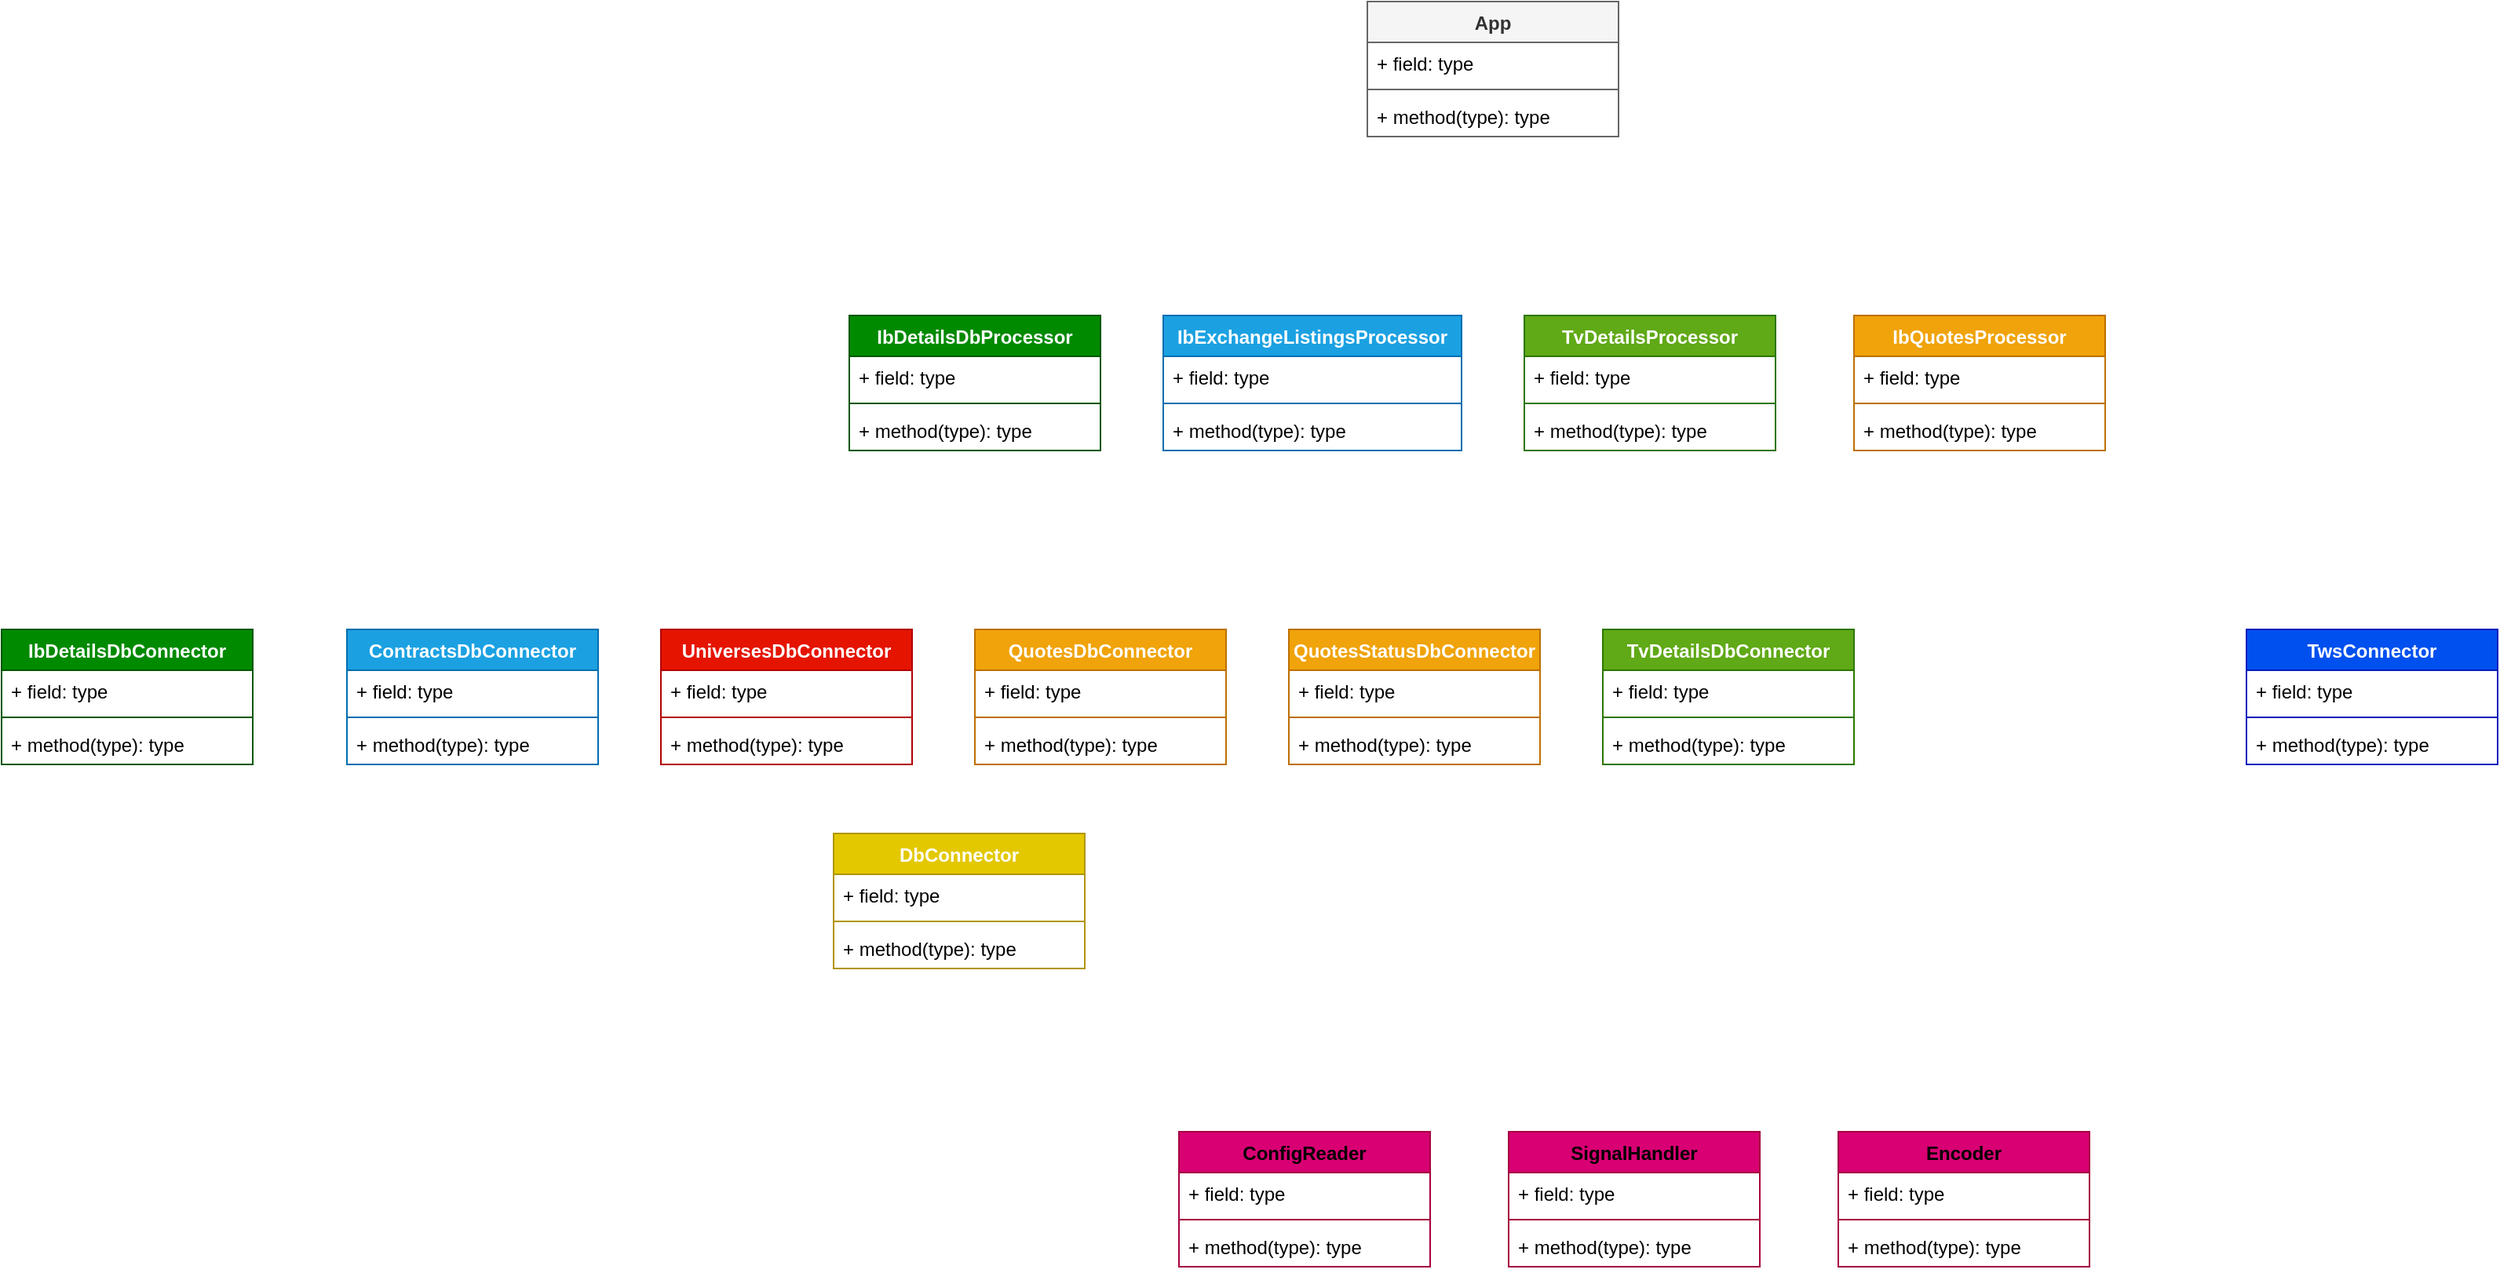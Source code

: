 <mxfile>
    <diagram id="BB7kNoiKcSq8dGjltxOb" name="Page-1">
        <mxGraphModel dx="2015" dy="1459" grid="1" gridSize="10" guides="1" tooltips="1" connect="1" arrows="1" fold="1" page="0" pageScale="1" pageWidth="827" pageHeight="1169" math="0" shadow="0">
            <root>
                <mxCell id="0"/>
                <mxCell id="1" parent="0"/>
                <mxCell id="tXkQvJT0EXjuDdd7rRlD-30" value="QuotesDbConnector" style="swimlane;fontStyle=1;align=center;verticalAlign=top;childLayout=stackLayout;horizontal=1;startSize=26;horizontalStack=0;resizeParent=1;resizeParentMax=0;resizeLast=0;collapsible=1;marginBottom=0;fillColor=#f0a30a;strokeColor=#BD7000;fontColor=#ffffff;" parent="1" vertex="1">
                    <mxGeometry x="240" y="360" width="160" height="86" as="geometry"/>
                </mxCell>
                <mxCell id="tXkQvJT0EXjuDdd7rRlD-31" value="+ field: type" style="text;strokeColor=none;fillColor=none;align=left;verticalAlign=top;spacingLeft=4;spacingRight=4;overflow=hidden;rotatable=0;points=[[0,0.5],[1,0.5]];portConstraint=eastwest;" parent="tXkQvJT0EXjuDdd7rRlD-30" vertex="1">
                    <mxGeometry y="26" width="160" height="26" as="geometry"/>
                </mxCell>
                <mxCell id="tXkQvJT0EXjuDdd7rRlD-32" value="" style="line;strokeWidth=1;fillColor=#f0a30a;align=left;verticalAlign=middle;spacingTop=-1;spacingLeft=3;spacingRight=3;rotatable=0;labelPosition=right;points=[];portConstraint=eastwest;strokeColor=#BD7000;fontColor=#ffffff;" parent="tXkQvJT0EXjuDdd7rRlD-30" vertex="1">
                    <mxGeometry y="52" width="160" height="8" as="geometry"/>
                </mxCell>
                <mxCell id="tXkQvJT0EXjuDdd7rRlD-33" value="+ method(type): type" style="text;strokeColor=none;fillColor=none;align=left;verticalAlign=top;spacingLeft=4;spacingRight=4;overflow=hidden;rotatable=0;points=[[0,0.5],[1,0.5]];portConstraint=eastwest;" parent="tXkQvJT0EXjuDdd7rRlD-30" vertex="1">
                    <mxGeometry y="60" width="160" height="26" as="geometry"/>
                </mxCell>
                <mxCell id="tXkQvJT0EXjuDdd7rRlD-46" value="UniversesDbConnector" style="swimlane;fontStyle=1;align=center;verticalAlign=top;childLayout=stackLayout;horizontal=1;startSize=26;horizontalStack=0;resizeParent=1;resizeParentMax=0;resizeLast=0;collapsible=1;marginBottom=0;fillColor=#e51400;strokeColor=#B20000;fontColor=#ffffff;" parent="1" vertex="1">
                    <mxGeometry x="40" y="360" width="160" height="86" as="geometry"/>
                </mxCell>
                <mxCell id="tXkQvJT0EXjuDdd7rRlD-47" value="+ field: type" style="text;strokeColor=none;fillColor=none;align=left;verticalAlign=top;spacingLeft=4;spacingRight=4;overflow=hidden;rotatable=0;points=[[0,0.5],[1,0.5]];portConstraint=eastwest;" parent="tXkQvJT0EXjuDdd7rRlD-46" vertex="1">
                    <mxGeometry y="26" width="160" height="26" as="geometry"/>
                </mxCell>
                <mxCell id="tXkQvJT0EXjuDdd7rRlD-48" value="" style="line;strokeWidth=1;fillColor=#e51400;align=left;verticalAlign=middle;spacingTop=-1;spacingLeft=3;spacingRight=3;rotatable=0;labelPosition=right;points=[];portConstraint=eastwest;strokeColor=#B20000;fontColor=#ffffff;" parent="tXkQvJT0EXjuDdd7rRlD-46" vertex="1">
                    <mxGeometry y="52" width="160" height="8" as="geometry"/>
                </mxCell>
                <mxCell id="tXkQvJT0EXjuDdd7rRlD-49" value="+ method(type): type" style="text;strokeColor=none;fillColor=none;align=left;verticalAlign=top;spacingLeft=4;spacingRight=4;overflow=hidden;rotatable=0;points=[[0,0.5],[1,0.5]];portConstraint=eastwest;" parent="tXkQvJT0EXjuDdd7rRlD-46" vertex="1">
                    <mxGeometry y="60" width="160" height="26" as="geometry"/>
                </mxCell>
                <mxCell id="tXkQvJT0EXjuDdd7rRlD-6" value="ContractsDbConnector" style="swimlane;fontStyle=1;align=center;verticalAlign=top;childLayout=stackLayout;horizontal=1;startSize=26;horizontalStack=0;resizeParent=1;resizeParentMax=0;resizeLast=0;collapsible=1;marginBottom=0;fillColor=#1ba1e2;strokeColor=#006EAF;fontColor=#ffffff;" parent="1" vertex="1">
                    <mxGeometry x="-160" y="360" width="160" height="86" as="geometry"/>
                </mxCell>
                <mxCell id="tXkQvJT0EXjuDdd7rRlD-7" value="+ field: type" style="text;strokeColor=none;fillColor=none;align=left;verticalAlign=top;spacingLeft=4;spacingRight=4;overflow=hidden;rotatable=0;points=[[0,0.5],[1,0.5]];portConstraint=eastwest;" parent="tXkQvJT0EXjuDdd7rRlD-6" vertex="1">
                    <mxGeometry y="26" width="160" height="26" as="geometry"/>
                </mxCell>
                <mxCell id="tXkQvJT0EXjuDdd7rRlD-8" value="" style="line;strokeWidth=1;fillColor=#1ba1e2;align=left;verticalAlign=middle;spacingTop=-1;spacingLeft=3;spacingRight=3;rotatable=0;labelPosition=right;points=[];portConstraint=eastwest;strokeColor=#006EAF;fontColor=#ffffff;" parent="tXkQvJT0EXjuDdd7rRlD-6" vertex="1">
                    <mxGeometry y="52" width="160" height="8" as="geometry"/>
                </mxCell>
                <mxCell id="tXkQvJT0EXjuDdd7rRlD-9" value="+ method(type): type" style="text;strokeColor=none;fillColor=none;align=left;verticalAlign=top;spacingLeft=4;spacingRight=4;overflow=hidden;rotatable=0;points=[[0,0.5],[1,0.5]];portConstraint=eastwest;" parent="tXkQvJT0EXjuDdd7rRlD-6" vertex="1">
                    <mxGeometry y="60" width="160" height="26" as="geometry"/>
                </mxCell>
                <mxCell id="dvXFMsRxFEqViJQwBgYw-1" value="IbExchangeListingsProcessor" style="swimlane;fontStyle=1;align=center;verticalAlign=top;childLayout=stackLayout;horizontal=1;startSize=26;horizontalStack=0;resizeParent=1;resizeParentMax=0;resizeLast=0;collapsible=1;marginBottom=0;fillColor=#1ba1e2;strokeColor=#006EAF;fontColor=#ffffff;" parent="1" vertex="1">
                    <mxGeometry x="360" y="160" width="190" height="86" as="geometry"/>
                </mxCell>
                <mxCell id="dvXFMsRxFEqViJQwBgYw-2" value="+ field: type" style="text;strokeColor=none;fillColor=none;align=left;verticalAlign=top;spacingLeft=4;spacingRight=4;overflow=hidden;rotatable=0;points=[[0,0.5],[1,0.5]];portConstraint=eastwest;" parent="dvXFMsRxFEqViJQwBgYw-1" vertex="1">
                    <mxGeometry y="26" width="190" height="26" as="geometry"/>
                </mxCell>
                <mxCell id="dvXFMsRxFEqViJQwBgYw-3" value="" style="line;strokeWidth=1;fillColor=#1ba1e2;align=left;verticalAlign=middle;spacingTop=-1;spacingLeft=3;spacingRight=3;rotatable=0;labelPosition=right;points=[];portConstraint=eastwest;strokeColor=#006EAF;fontColor=#ffffff;" parent="dvXFMsRxFEqViJQwBgYw-1" vertex="1">
                    <mxGeometry y="52" width="190" height="8" as="geometry"/>
                </mxCell>
                <mxCell id="dvXFMsRxFEqViJQwBgYw-4" value="+ method(type): type" style="text;strokeColor=none;fillColor=none;align=left;verticalAlign=top;spacingLeft=4;spacingRight=4;overflow=hidden;rotatable=0;points=[[0,0.5],[1,0.5]];portConstraint=eastwest;" parent="dvXFMsRxFEqViJQwBgYw-1" vertex="1">
                    <mxGeometry y="60" width="190" height="26" as="geometry"/>
                </mxCell>
                <mxCell id="tXkQvJT0EXjuDdd7rRlD-42" value="QuotesStatusDbConnector" style="swimlane;fontStyle=1;align=center;verticalAlign=top;childLayout=stackLayout;horizontal=1;startSize=26;horizontalStack=0;resizeParent=1;resizeParentMax=0;resizeLast=0;collapsible=1;marginBottom=0;fillColor=#f0a30a;strokeColor=#BD7000;fontColor=#ffffff;" parent="1" vertex="1">
                    <mxGeometry x="440" y="360" width="160" height="86" as="geometry"/>
                </mxCell>
                <mxCell id="tXkQvJT0EXjuDdd7rRlD-43" value="+ field: type" style="text;strokeColor=none;fillColor=none;align=left;verticalAlign=top;spacingLeft=4;spacingRight=4;overflow=hidden;rotatable=0;points=[[0,0.5],[1,0.5]];portConstraint=eastwest;" parent="tXkQvJT0EXjuDdd7rRlD-42" vertex="1">
                    <mxGeometry y="26" width="160" height="26" as="geometry"/>
                </mxCell>
                <mxCell id="tXkQvJT0EXjuDdd7rRlD-44" value="" style="line;strokeWidth=1;fillColor=#f0a30a;align=left;verticalAlign=middle;spacingTop=-1;spacingLeft=3;spacingRight=3;rotatable=0;labelPosition=right;points=[];portConstraint=eastwest;strokeColor=#BD7000;fontColor=#ffffff;" parent="tXkQvJT0EXjuDdd7rRlD-42" vertex="1">
                    <mxGeometry y="52" width="160" height="8" as="geometry"/>
                </mxCell>
                <mxCell id="tXkQvJT0EXjuDdd7rRlD-45" value="+ method(type): type" style="text;strokeColor=none;fillColor=none;align=left;verticalAlign=top;spacingLeft=4;spacingRight=4;overflow=hidden;rotatable=0;points=[[0,0.5],[1,0.5]];portConstraint=eastwest;" parent="tXkQvJT0EXjuDdd7rRlD-42" vertex="1">
                    <mxGeometry y="60" width="160" height="26" as="geometry"/>
                </mxCell>
                <mxCell id="tXkQvJT0EXjuDdd7rRlD-38" value="TvDetailsDbConnector" style="swimlane;fontStyle=1;align=center;verticalAlign=top;childLayout=stackLayout;horizontal=1;startSize=26;horizontalStack=0;resizeParent=1;resizeParentMax=0;resizeLast=0;collapsible=1;marginBottom=0;fillColor=#60a917;strokeColor=#2D7600;fontColor=#ffffff;" parent="1" vertex="1">
                    <mxGeometry x="640" y="360" width="160" height="86" as="geometry"/>
                </mxCell>
                <mxCell id="tXkQvJT0EXjuDdd7rRlD-39" value="+ field: type" style="text;strokeColor=none;fillColor=none;align=left;verticalAlign=top;spacingLeft=4;spacingRight=4;overflow=hidden;rotatable=0;points=[[0,0.5],[1,0.5]];portConstraint=eastwest;" parent="tXkQvJT0EXjuDdd7rRlD-38" vertex="1">
                    <mxGeometry y="26" width="160" height="26" as="geometry"/>
                </mxCell>
                <mxCell id="tXkQvJT0EXjuDdd7rRlD-40" value="" style="line;strokeWidth=1;fillColor=#60a917;align=left;verticalAlign=middle;spacingTop=-1;spacingLeft=3;spacingRight=3;rotatable=0;labelPosition=right;points=[];portConstraint=eastwest;strokeColor=#2D7600;fontColor=#ffffff;" parent="tXkQvJT0EXjuDdd7rRlD-38" vertex="1">
                    <mxGeometry y="52" width="160" height="8" as="geometry"/>
                </mxCell>
                <mxCell id="tXkQvJT0EXjuDdd7rRlD-41" value="+ method(type): type" style="text;strokeColor=none;fillColor=none;align=left;verticalAlign=top;spacingLeft=4;spacingRight=4;overflow=hidden;rotatable=0;points=[[0,0.5],[1,0.5]];portConstraint=eastwest;" parent="tXkQvJT0EXjuDdd7rRlD-38" vertex="1">
                    <mxGeometry y="60" width="160" height="26" as="geometry"/>
                </mxCell>
                <mxCell id="dvXFMsRxFEqViJQwBgYw-9" value="TvDetailsProcessor" style="swimlane;fontStyle=1;align=center;verticalAlign=top;childLayout=stackLayout;horizontal=1;startSize=26;horizontalStack=0;resizeParent=1;resizeParentMax=0;resizeLast=0;collapsible=1;marginBottom=0;fillColor=#60a917;strokeColor=#2D7600;fontColor=#ffffff;" parent="1" vertex="1">
                    <mxGeometry x="590" y="160" width="160" height="86" as="geometry"/>
                </mxCell>
                <mxCell id="dvXFMsRxFEqViJQwBgYw-10" value="+ field: type" style="text;strokeColor=none;fillColor=none;align=left;verticalAlign=top;spacingLeft=4;spacingRight=4;overflow=hidden;rotatable=0;points=[[0,0.5],[1,0.5]];portConstraint=eastwest;" parent="dvXFMsRxFEqViJQwBgYw-9" vertex="1">
                    <mxGeometry y="26" width="160" height="26" as="geometry"/>
                </mxCell>
                <mxCell id="dvXFMsRxFEqViJQwBgYw-11" value="" style="line;strokeWidth=1;fillColor=#60a917;align=left;verticalAlign=middle;spacingTop=-1;spacingLeft=3;spacingRight=3;rotatable=0;labelPosition=right;points=[];portConstraint=eastwest;strokeColor=#2D7600;fontColor=#ffffff;" parent="dvXFMsRxFEqViJQwBgYw-9" vertex="1">
                    <mxGeometry y="52" width="160" height="8" as="geometry"/>
                </mxCell>
                <mxCell id="dvXFMsRxFEqViJQwBgYw-12" value="+ method(type): type" style="text;strokeColor=none;fillColor=none;align=left;verticalAlign=top;spacingLeft=4;spacingRight=4;overflow=hidden;rotatable=0;points=[[0,0.5],[1,0.5]];portConstraint=eastwest;" parent="dvXFMsRxFEqViJQwBgYw-9" vertex="1">
                    <mxGeometry y="60" width="160" height="26" as="geometry"/>
                </mxCell>
                <mxCell id="tXkQvJT0EXjuDdd7rRlD-18" value="TwsConnector" style="swimlane;fontStyle=1;align=center;verticalAlign=top;childLayout=stackLayout;horizontal=1;startSize=26;horizontalStack=0;resizeParent=1;resizeParentMax=0;resizeLast=0;collapsible=1;marginBottom=0;fillColor=#0050ef;strokeColor=#001DBC;fontColor=#ffffff;" parent="1" vertex="1">
                    <mxGeometry x="1050" y="360" width="160" height="86" as="geometry"/>
                </mxCell>
                <mxCell id="tXkQvJT0EXjuDdd7rRlD-19" value="+ field: type" style="text;align=left;verticalAlign=top;spacingLeft=4;spacingRight=4;overflow=hidden;rotatable=0;points=[[0,0.5],[1,0.5]];portConstraint=eastwest;" parent="tXkQvJT0EXjuDdd7rRlD-18" vertex="1">
                    <mxGeometry y="26" width="160" height="26" as="geometry"/>
                </mxCell>
                <mxCell id="tXkQvJT0EXjuDdd7rRlD-20" value="" style="line;strokeWidth=1;fillColor=#0050ef;align=left;verticalAlign=middle;spacingTop=-1;spacingLeft=3;spacingRight=3;rotatable=0;labelPosition=right;points=[];portConstraint=eastwest;strokeColor=#001DBC;fontColor=#ffffff;" parent="tXkQvJT0EXjuDdd7rRlD-18" vertex="1">
                    <mxGeometry y="52" width="160" height="8" as="geometry"/>
                </mxCell>
                <mxCell id="tXkQvJT0EXjuDdd7rRlD-21" value="+ method(type): type" style="text;align=left;verticalAlign=top;spacingLeft=4;spacingRight=4;overflow=hidden;rotatable=0;points=[[0,0.5],[1,0.5]];portConstraint=eastwest;" parent="tXkQvJT0EXjuDdd7rRlD-18" vertex="1">
                    <mxGeometry y="60" width="160" height="26" as="geometry"/>
                </mxCell>
                <mxCell id="tXkQvJT0EXjuDdd7rRlD-26" value="App" style="swimlane;fontStyle=1;align=center;verticalAlign=top;childLayout=stackLayout;horizontal=1;startSize=26;horizontalStack=0;resizeParent=1;resizeParentMax=0;resizeLast=0;collapsible=1;marginBottom=0;fillColor=#f5f5f5;strokeColor=#666666;fontColor=#333333;" parent="1" vertex="1">
                    <mxGeometry x="490" y="-40" width="160" height="86" as="geometry">
                        <mxRectangle x="540" y="200" width="70" height="26" as="alternateBounds"/>
                    </mxGeometry>
                </mxCell>
                <mxCell id="tXkQvJT0EXjuDdd7rRlD-27" value="+ field: type" style="text;strokeColor=none;fillColor=none;align=left;verticalAlign=top;spacingLeft=4;spacingRight=4;overflow=hidden;rotatable=0;points=[[0,0.5],[1,0.5]];portConstraint=eastwest;" parent="tXkQvJT0EXjuDdd7rRlD-26" vertex="1">
                    <mxGeometry y="26" width="160" height="26" as="geometry"/>
                </mxCell>
                <mxCell id="tXkQvJT0EXjuDdd7rRlD-28" value="" style="line;strokeWidth=1;fillColor=#f5f5f5;align=left;verticalAlign=middle;spacingTop=-1;spacingLeft=3;spacingRight=3;rotatable=0;labelPosition=right;points=[];portConstraint=eastwest;strokeColor=#666666;fontColor=#333333;" parent="tXkQvJT0EXjuDdd7rRlD-26" vertex="1">
                    <mxGeometry y="52" width="160" height="8" as="geometry"/>
                </mxCell>
                <mxCell id="tXkQvJT0EXjuDdd7rRlD-29" value="+ method(type): type" style="text;strokeColor=none;fillColor=none;align=left;verticalAlign=top;spacingLeft=4;spacingRight=4;overflow=hidden;rotatable=0;points=[[0,0.5],[1,0.5]];portConstraint=eastwest;" parent="tXkQvJT0EXjuDdd7rRlD-26" vertex="1">
                    <mxGeometry y="60" width="160" height="26" as="geometry"/>
                </mxCell>
                <mxCell id="tXkQvJT0EXjuDdd7rRlD-50" value="Encoder" style="swimlane;fontStyle=1;align=center;verticalAlign=top;childLayout=stackLayout;horizontal=1;startSize=26;horizontalStack=0;resizeParent=1;resizeParentMax=0;resizeLast=0;collapsible=1;marginBottom=0;fillColor=#d80073;strokeColor=#A50040;" parent="1" vertex="1">
                    <mxGeometry x="790" y="680" width="160" height="86" as="geometry"/>
                </mxCell>
                <mxCell id="tXkQvJT0EXjuDdd7rRlD-51" value="+ field: type" style="text;strokeColor=none;fillColor=none;align=left;verticalAlign=top;spacingLeft=4;spacingRight=4;overflow=hidden;rotatable=0;points=[[0,0.5],[1,0.5]];portConstraint=eastwest;" parent="tXkQvJT0EXjuDdd7rRlD-50" vertex="1">
                    <mxGeometry y="26" width="160" height="26" as="geometry"/>
                </mxCell>
                <mxCell id="tXkQvJT0EXjuDdd7rRlD-52" value="" style="line;strokeWidth=1;fillColor=#d80073;align=left;verticalAlign=middle;spacingTop=-1;spacingLeft=3;spacingRight=3;rotatable=0;labelPosition=right;points=[];portConstraint=eastwest;strokeColor=#A50040;fontColor=#ffffff;" parent="tXkQvJT0EXjuDdd7rRlD-50" vertex="1">
                    <mxGeometry y="52" width="160" height="8" as="geometry"/>
                </mxCell>
                <mxCell id="tXkQvJT0EXjuDdd7rRlD-53" value="+ method(type): type" style="text;strokeColor=none;fillColor=none;align=left;verticalAlign=top;spacingLeft=4;spacingRight=4;overflow=hidden;rotatable=0;points=[[0,0.5],[1,0.5]];portConstraint=eastwest;" parent="tXkQvJT0EXjuDdd7rRlD-50" vertex="1">
                    <mxGeometry y="60" width="160" height="26" as="geometry"/>
                </mxCell>
                <mxCell id="nYNx1KZJ6v9hgj5CtUnZ-1" value="IbDetailsDbConnector" style="swimlane;fontStyle=1;align=center;verticalAlign=top;childLayout=stackLayout;horizontal=1;startSize=26;horizontalStack=0;resizeParent=1;resizeParentMax=0;resizeLast=0;collapsible=1;marginBottom=0;fillColor=#008a00;strokeColor=#005700;fontColor=#ffffff;" parent="1" vertex="1">
                    <mxGeometry x="-380" y="360" width="160" height="86" as="geometry"/>
                </mxCell>
                <mxCell id="nYNx1KZJ6v9hgj5CtUnZ-2" value="+ field: type" style="text;strokeColor=none;fillColor=none;align=left;verticalAlign=top;spacingLeft=4;spacingRight=4;overflow=hidden;rotatable=0;points=[[0,0.5],[1,0.5]];portConstraint=eastwest;" parent="nYNx1KZJ6v9hgj5CtUnZ-1" vertex="1">
                    <mxGeometry y="26" width="160" height="26" as="geometry"/>
                </mxCell>
                <mxCell id="nYNx1KZJ6v9hgj5CtUnZ-3" value="" style="line;strokeWidth=1;fillColor=#008a00;align=left;verticalAlign=middle;spacingTop=-1;spacingLeft=3;spacingRight=3;rotatable=0;labelPosition=right;points=[];portConstraint=eastwest;strokeColor=#005700;fontColor=#ffffff;" parent="nYNx1KZJ6v9hgj5CtUnZ-1" vertex="1">
                    <mxGeometry y="52" width="160" height="8" as="geometry"/>
                </mxCell>
                <mxCell id="nYNx1KZJ6v9hgj5CtUnZ-4" value="+ method(type): type" style="text;strokeColor=none;fillColor=none;align=left;verticalAlign=top;spacingLeft=4;spacingRight=4;overflow=hidden;rotatable=0;points=[[0,0.5],[1,0.5]];portConstraint=eastwest;" parent="nYNx1KZJ6v9hgj5CtUnZ-1" vertex="1">
                    <mxGeometry y="60" width="160" height="26" as="geometry"/>
                </mxCell>
                <mxCell id="tXkQvJT0EXjuDdd7rRlD-10" value="DbConnector" style="swimlane;fontStyle=1;align=center;verticalAlign=top;childLayout=stackLayout;horizontal=1;startSize=26;horizontalStack=0;resizeParent=1;resizeParentMax=0;resizeLast=0;collapsible=1;marginBottom=0;fillColor=#e3c800;strokeColor=#B09500;fontColor=#ffffff;" parent="1" vertex="1">
                    <mxGeometry x="150" y="490" width="160" height="86" as="geometry"/>
                </mxCell>
                <mxCell id="tXkQvJT0EXjuDdd7rRlD-11" value="+ field: type" style="text;strokeColor=none;fillColor=none;align=left;verticalAlign=top;spacingLeft=4;spacingRight=4;overflow=hidden;rotatable=0;points=[[0,0.5],[1,0.5]];portConstraint=eastwest;" parent="tXkQvJT0EXjuDdd7rRlD-10" vertex="1">
                    <mxGeometry y="26" width="160" height="26" as="geometry"/>
                </mxCell>
                <mxCell id="tXkQvJT0EXjuDdd7rRlD-12" value="" style="line;strokeWidth=1;fillColor=#e3c800;align=left;verticalAlign=middle;spacingTop=-1;spacingLeft=3;spacingRight=3;rotatable=0;labelPosition=right;points=[];portConstraint=eastwest;strokeColor=#B09500;fontColor=#ffffff;" parent="tXkQvJT0EXjuDdd7rRlD-10" vertex="1">
                    <mxGeometry y="52" width="160" height="8" as="geometry"/>
                </mxCell>
                <mxCell id="tXkQvJT0EXjuDdd7rRlD-13" value="+ method(type): type" style="text;strokeColor=none;fillColor=none;align=left;verticalAlign=top;spacingLeft=4;spacingRight=4;overflow=hidden;rotatable=0;points=[[0,0.5],[1,0.5]];portConstraint=eastwest;" parent="tXkQvJT0EXjuDdd7rRlD-10" vertex="1">
                    <mxGeometry y="60" width="160" height="26" as="geometry"/>
                </mxCell>
                <mxCell id="2" value="IbDetailsDbProcessor" style="swimlane;fontStyle=1;align=center;verticalAlign=top;childLayout=stackLayout;horizontal=1;startSize=26;horizontalStack=0;resizeParent=1;resizeParentMax=0;resizeLast=0;collapsible=1;marginBottom=0;fillColor=#008a00;strokeColor=#005700;fontColor=#ffffff;" vertex="1" parent="1">
                    <mxGeometry x="160" y="160" width="160" height="86" as="geometry"/>
                </mxCell>
                <mxCell id="3" value="+ field: type" style="text;strokeColor=none;fillColor=none;align=left;verticalAlign=top;spacingLeft=4;spacingRight=4;overflow=hidden;rotatable=0;points=[[0,0.5],[1,0.5]];portConstraint=eastwest;" vertex="1" parent="2">
                    <mxGeometry y="26" width="160" height="26" as="geometry"/>
                </mxCell>
                <mxCell id="4" value="" style="line;strokeWidth=1;fillColor=#008a00;align=left;verticalAlign=middle;spacingTop=-1;spacingLeft=3;spacingRight=3;rotatable=0;labelPosition=right;points=[];portConstraint=eastwest;strokeColor=#005700;fontColor=#ffffff;" vertex="1" parent="2">
                    <mxGeometry y="52" width="160" height="8" as="geometry"/>
                </mxCell>
                <mxCell id="5" value="+ method(type): type" style="text;strokeColor=none;fillColor=none;align=left;verticalAlign=top;spacingLeft=4;spacingRight=4;overflow=hidden;rotatable=0;points=[[0,0.5],[1,0.5]];portConstraint=eastwest;" vertex="1" parent="2">
                    <mxGeometry y="60" width="160" height="26" as="geometry"/>
                </mxCell>
                <mxCell id="6" value="SignalHandler" style="swimlane;fontStyle=1;align=center;verticalAlign=top;childLayout=stackLayout;horizontal=1;startSize=26;horizontalStack=0;resizeParent=1;resizeParentMax=0;resizeLast=0;collapsible=1;marginBottom=0;fillColor=#d80073;strokeColor=#A50040;" vertex="1" parent="1">
                    <mxGeometry x="580" y="680" width="160" height="86" as="geometry"/>
                </mxCell>
                <mxCell id="7" value="+ field: type" style="text;strokeColor=none;fillColor=none;align=left;verticalAlign=top;spacingLeft=4;spacingRight=4;overflow=hidden;rotatable=0;points=[[0,0.5],[1,0.5]];portConstraint=eastwest;" vertex="1" parent="6">
                    <mxGeometry y="26" width="160" height="26" as="geometry"/>
                </mxCell>
                <mxCell id="8" value="" style="line;strokeWidth=1;fillColor=#d80073;align=left;verticalAlign=middle;spacingTop=-1;spacingLeft=3;spacingRight=3;rotatable=0;labelPosition=right;points=[];portConstraint=eastwest;strokeColor=#A50040;fontColor=#ffffff;" vertex="1" parent="6">
                    <mxGeometry y="52" width="160" height="8" as="geometry"/>
                </mxCell>
                <mxCell id="9" value="+ method(type): type" style="text;strokeColor=none;fillColor=none;align=left;verticalAlign=top;spacingLeft=4;spacingRight=4;overflow=hidden;rotatable=0;points=[[0,0.5],[1,0.5]];portConstraint=eastwest;" vertex="1" parent="6">
                    <mxGeometry y="60" width="160" height="26" as="geometry"/>
                </mxCell>
                <mxCell id="10" value="ConfigReader" style="swimlane;fontStyle=1;align=center;verticalAlign=top;childLayout=stackLayout;horizontal=1;startSize=26;horizontalStack=0;resizeParent=1;resizeParentMax=0;resizeLast=0;collapsible=1;marginBottom=0;fillColor=#d80073;strokeColor=#A50040;" vertex="1" parent="1">
                    <mxGeometry x="370" y="680" width="160" height="86" as="geometry"/>
                </mxCell>
                <mxCell id="11" value="+ field: type" style="text;strokeColor=none;fillColor=none;align=left;verticalAlign=top;spacingLeft=4;spacingRight=4;overflow=hidden;rotatable=0;points=[[0,0.5],[1,0.5]];portConstraint=eastwest;" vertex="1" parent="10">
                    <mxGeometry y="26" width="160" height="26" as="geometry"/>
                </mxCell>
                <mxCell id="12" value="" style="line;strokeWidth=1;fillColor=#d80073;align=left;verticalAlign=middle;spacingTop=-1;spacingLeft=3;spacingRight=3;rotatable=0;labelPosition=right;points=[];portConstraint=eastwest;strokeColor=#A50040;fontColor=#ffffff;" vertex="1" parent="10">
                    <mxGeometry y="52" width="160" height="8" as="geometry"/>
                </mxCell>
                <mxCell id="13" value="+ method(type): type" style="text;strokeColor=none;fillColor=none;align=left;verticalAlign=top;spacingLeft=4;spacingRight=4;overflow=hidden;rotatable=0;points=[[0,0.5],[1,0.5]];portConstraint=eastwest;" vertex="1" parent="10">
                    <mxGeometry y="60" width="160" height="26" as="geometry"/>
                </mxCell>
                <mxCell id="14" value="IbQuotesProcessor" style="swimlane;fontStyle=1;align=center;verticalAlign=top;childLayout=stackLayout;horizontal=1;startSize=26;horizontalStack=0;resizeParent=1;resizeParentMax=0;resizeLast=0;collapsible=1;marginBottom=0;fillColor=#f0a30a;strokeColor=#BD7000;fontColor=#ffffff;" vertex="1" parent="1">
                    <mxGeometry x="800" y="160" width="160" height="86" as="geometry"/>
                </mxCell>
                <mxCell id="15" value="+ field: type" style="text;strokeColor=none;fillColor=none;align=left;verticalAlign=top;spacingLeft=4;spacingRight=4;overflow=hidden;rotatable=0;points=[[0,0.5],[1,0.5]];portConstraint=eastwest;" vertex="1" parent="14">
                    <mxGeometry y="26" width="160" height="26" as="geometry"/>
                </mxCell>
                <mxCell id="16" value="" style="line;strokeWidth=1;fillColor=#f0a30a;align=left;verticalAlign=middle;spacingTop=-1;spacingLeft=3;spacingRight=3;rotatable=0;labelPosition=right;points=[];portConstraint=eastwest;strokeColor=#BD7000;fontColor=#ffffff;" vertex="1" parent="14">
                    <mxGeometry y="52" width="160" height="8" as="geometry"/>
                </mxCell>
                <mxCell id="17" value="+ method(type): type" style="text;strokeColor=none;fillColor=none;align=left;verticalAlign=top;spacingLeft=4;spacingRight=4;overflow=hidden;rotatable=0;points=[[0,0.5],[1,0.5]];portConstraint=eastwest;" vertex="1" parent="14">
                    <mxGeometry y="60" width="160" height="26" as="geometry"/>
                </mxCell>
            </root>
        </mxGraphModel>
    </diagram>
</mxfile>